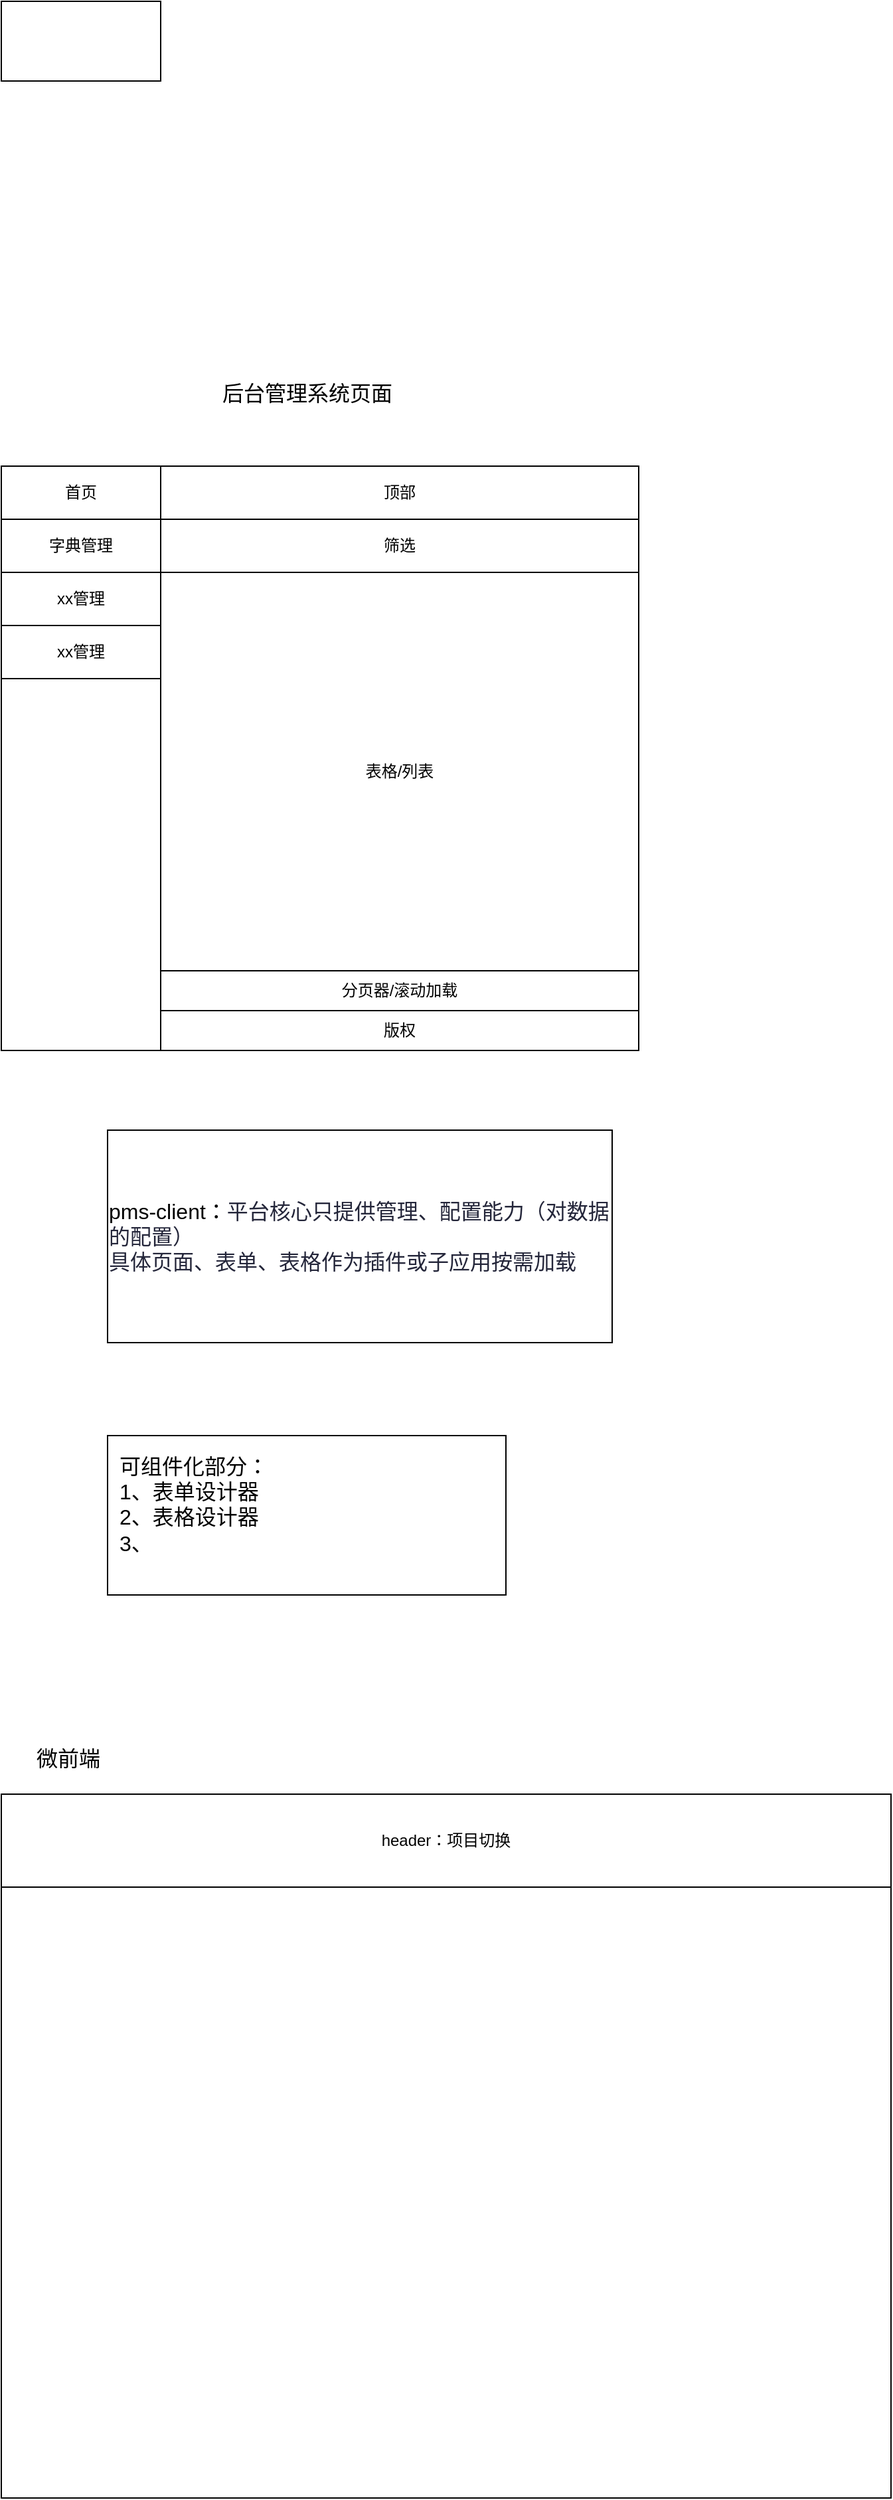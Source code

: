 <mxfile version="27.2.0">
  <diagram name="第 1 页" id="srNXcD1UIPZfmjY191VH">
    <mxGraphModel dx="1186" dy="1817" grid="1" gridSize="10" guides="1" tooltips="1" connect="1" arrows="1" fold="1" page="1" pageScale="1" pageWidth="827" pageHeight="1169" math="0" shadow="0">
      <root>
        <mxCell id="0" />
        <mxCell id="1" parent="0" />
        <mxCell id="-f07cawAVxxKStE9k8_m-2" value="" style="whiteSpace=wrap;html=1;" vertex="1" parent="1">
          <mxGeometry x="160" y="40" width="480" height="440" as="geometry" />
        </mxCell>
        <mxCell id="-f07cawAVxxKStE9k8_m-3" value="" style="rounded=0;whiteSpace=wrap;html=1;" vertex="1" parent="1">
          <mxGeometry x="160" y="40" width="120" height="440" as="geometry" />
        </mxCell>
        <mxCell id="-f07cawAVxxKStE9k8_m-4" value="顶部" style="rounded=0;whiteSpace=wrap;html=1;" vertex="1" parent="1">
          <mxGeometry x="280" y="40" width="360" height="40" as="geometry" />
        </mxCell>
        <mxCell id="-f07cawAVxxKStE9k8_m-5" value="版权" style="rounded=0;whiteSpace=wrap;html=1;" vertex="1" parent="1">
          <mxGeometry x="280" y="450" width="360" height="30" as="geometry" />
        </mxCell>
        <mxCell id="-f07cawAVxxKStE9k8_m-6" value="分页器/滚动加载" style="rounded=0;whiteSpace=wrap;html=1;" vertex="1" parent="1">
          <mxGeometry x="280" y="420" width="360" height="30" as="geometry" />
        </mxCell>
        <mxCell id="-f07cawAVxxKStE9k8_m-7" value="表格/列表" style="rounded=0;whiteSpace=wrap;html=1;" vertex="1" parent="1">
          <mxGeometry x="280" y="120" width="360" height="300" as="geometry" />
        </mxCell>
        <mxCell id="-f07cawAVxxKStE9k8_m-8" value="筛选" style="rounded=0;whiteSpace=wrap;html=1;" vertex="1" parent="1">
          <mxGeometry x="280" y="80" width="360" height="40" as="geometry" />
        </mxCell>
        <mxCell id="-f07cawAVxxKStE9k8_m-10" value="&lt;div style=&quot;text-align: left;&quot;&gt;&lt;span style=&quot;background-color: transparent; color: light-dark(rgb(0, 0, 0), rgb(255, 255, 255)); text-wrap-mode: nowrap;&quot;&gt;&lt;font style=&quot;font-size: 16px;&quot;&gt;pms-client：&lt;/font&gt;&lt;/span&gt;&lt;span style=&quot;color: rgba(6, 8, 31, 0.88); font-family: D-DINExp, &amp;quot;DM Sans&amp;quot;, -apple-system, &amp;quot;system-ui&amp;quot;, &amp;quot;Segoe UI&amp;quot;, Roboto, &amp;quot;Helvetica Neue&amp;quot;, Arial, &amp;quot;Noto Sans&amp;quot;, sans-serif, &amp;quot;Apple Color Emoji&amp;quot;, &amp;quot;Segoe UI Emoji&amp;quot;, &amp;quot;Segoe UI Symbol&amp;quot;, &amp;quot;Noto Color Emoji&amp;quot;; font-size: 16px; background-color: rgb(255, 255, 255);&quot;&gt;平台核心只提供管理、配置能力（对数据的配置）&lt;/span&gt;&lt;/div&gt;&lt;span style=&quot;color: rgba(6, 8, 31, 0.88); font-family: D-DINExp, &amp;quot;DM Sans&amp;quot;, -apple-system, &amp;quot;system-ui&amp;quot;, &amp;quot;Segoe UI&amp;quot;, Roboto, &amp;quot;Helvetica Neue&amp;quot;, Arial, &amp;quot;Noto Sans&amp;quot;, sans-serif, &amp;quot;Apple Color Emoji&amp;quot;, &amp;quot;Segoe UI Emoji&amp;quot;, &amp;quot;Segoe UI Symbol&amp;quot;, &amp;quot;Noto Color Emoji&amp;quot;; font-size: 16px; background-color: rgb(255, 255, 255);&quot;&gt;&lt;div style=&quot;text-align: left;&quot;&gt;&lt;span style=&quot;background-color: light-dark(rgb(255, 255, 255), rgb(18, 18, 18)); color: light-dark(rgba(6, 8, 31, 0.88), rgb(226, 228, 248));&quot;&gt;具体页面、表单、表格作为插件或子应用按需加载&lt;/span&gt;&lt;/div&gt;&lt;/span&gt;" style="whiteSpace=wrap;html=1;" vertex="1" parent="1">
          <mxGeometry x="240" y="540" width="380" height="160" as="geometry" />
        </mxCell>
        <mxCell id="-f07cawAVxxKStE9k8_m-11" value="" style="whiteSpace=wrap;html=1;" vertex="1" parent="1">
          <mxGeometry x="160" y="-310" width="120" height="60" as="geometry" />
        </mxCell>
        <mxCell id="-f07cawAVxxKStE9k8_m-12" value="&lt;font style=&quot;font-size: 16px;&quot;&gt;后台管理系统页面&lt;/font&gt;" style="text;html=1;align=center;verticalAlign=middle;resizable=0;points=[];autosize=1;strokeColor=none;fillColor=none;" vertex="1" parent="1">
          <mxGeometry x="315" y="-30" width="150" height="30" as="geometry" />
        </mxCell>
        <mxCell id="-f07cawAVxxKStE9k8_m-14" value="&lt;font style=&quot;font-size: 16px;&quot;&gt;可组件化部分：&lt;/font&gt;&lt;div&gt;&lt;font style=&quot;font-size: 16px;&quot;&gt;1、表单设计器&lt;/font&gt;&lt;/div&gt;&lt;div&gt;&lt;font style=&quot;font-size: 16px;&quot;&gt;2、表格设计器&lt;/font&gt;&lt;/div&gt;&lt;div&gt;&lt;font style=&quot;font-size: 16px;&quot;&gt;3、&lt;/font&gt;&lt;/div&gt;" style="whiteSpace=wrap;html=1;align=left;verticalAlign=top;spacingTop=0;spacing=9;" vertex="1" parent="1">
          <mxGeometry x="240" y="770" width="300" height="120" as="geometry" />
        </mxCell>
        <mxCell id="-f07cawAVxxKStE9k8_m-15" value="" style="whiteSpace=wrap;html=1;" vertex="1" parent="1">
          <mxGeometry x="160" y="1040" width="670" height="530" as="geometry" />
        </mxCell>
        <mxCell id="-f07cawAVxxKStE9k8_m-16" value="微前端" style="text;html=1;align=center;verticalAlign=middle;resizable=0;points=[];autosize=1;strokeColor=none;fillColor=none;fontSize=16;" vertex="1" parent="1">
          <mxGeometry x="175" y="998" width="70" height="30" as="geometry" />
        </mxCell>
        <mxCell id="-f07cawAVxxKStE9k8_m-17" value="header：项目切换" style="rounded=0;whiteSpace=wrap;html=1;" vertex="1" parent="1">
          <mxGeometry x="160" y="1040" width="670" height="70" as="geometry" />
        </mxCell>
        <mxCell id="-f07cawAVxxKStE9k8_m-18" value="首页" style="rounded=0;whiteSpace=wrap;html=1;" vertex="1" parent="1">
          <mxGeometry x="160" y="40" width="120" height="40" as="geometry" />
        </mxCell>
        <mxCell id="-f07cawAVxxKStE9k8_m-19" value="字典管理" style="rounded=0;whiteSpace=wrap;html=1;" vertex="1" parent="1">
          <mxGeometry x="160" y="80" width="120" height="40" as="geometry" />
        </mxCell>
        <mxCell id="-f07cawAVxxKStE9k8_m-20" value="xx管理" style="rounded=0;whiteSpace=wrap;html=1;" vertex="1" parent="1">
          <mxGeometry x="160" y="120" width="120" height="40" as="geometry" />
        </mxCell>
        <mxCell id="-f07cawAVxxKStE9k8_m-21" value="xx管理" style="rounded=0;whiteSpace=wrap;html=1;" vertex="1" parent="1">
          <mxGeometry x="160" y="160" width="120" height="40" as="geometry" />
        </mxCell>
      </root>
    </mxGraphModel>
  </diagram>
</mxfile>
